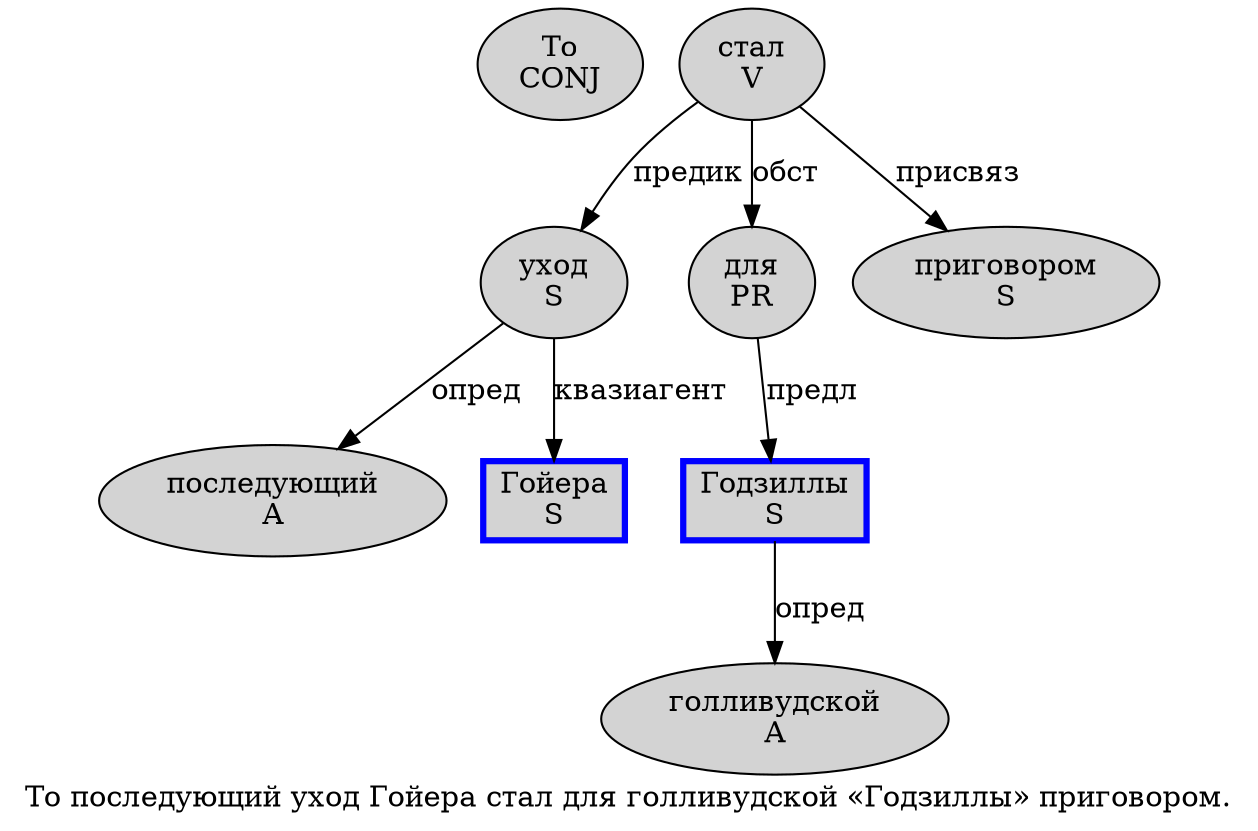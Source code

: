 digraph SENTENCE_4555 {
	graph [label="То последующий уход Гойера стал для голливудской «Годзиллы» приговором."]
	node [style=filled]
		0 [label="То
CONJ" color="" fillcolor=lightgray penwidth=1 shape=ellipse]
		1 [label="последующий
A" color="" fillcolor=lightgray penwidth=1 shape=ellipse]
		2 [label="уход
S" color="" fillcolor=lightgray penwidth=1 shape=ellipse]
		3 [label="Гойера
S" color=blue fillcolor=lightgray penwidth=3 shape=box]
		4 [label="стал
V" color="" fillcolor=lightgray penwidth=1 shape=ellipse]
		5 [label="для
PR" color="" fillcolor=lightgray penwidth=1 shape=ellipse]
		6 [label="голливудской
A" color="" fillcolor=lightgray penwidth=1 shape=ellipse]
		8 [label="Годзиллы
S" color=blue fillcolor=lightgray penwidth=3 shape=box]
		10 [label="приговором
S" color="" fillcolor=lightgray penwidth=1 shape=ellipse]
			2 -> 1 [label="опред"]
			2 -> 3 [label="квазиагент"]
			4 -> 2 [label="предик"]
			4 -> 5 [label="обст"]
			4 -> 10 [label="присвяз"]
			5 -> 8 [label="предл"]
			8 -> 6 [label="опред"]
}